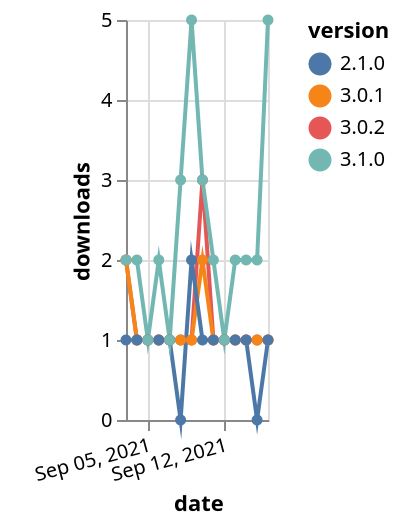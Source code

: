 {"$schema": "https://vega.github.io/schema/vega-lite/v5.json", "description": "A simple bar chart with embedded data.", "data": {"values": [{"date": "2021-09-03", "total": 2125, "delta": 2, "version": "3.0.2"}, {"date": "2021-09-04", "total": 2126, "delta": 1, "version": "3.0.2"}, {"date": "2021-09-05", "total": 2127, "delta": 1, "version": "3.0.2"}, {"date": "2021-09-06", "total": 2128, "delta": 1, "version": "3.0.2"}, {"date": "2021-09-07", "total": 2129, "delta": 1, "version": "3.0.2"}, {"date": "2021-09-08", "total": 2130, "delta": 1, "version": "3.0.2"}, {"date": "2021-09-09", "total": 2131, "delta": 1, "version": "3.0.2"}, {"date": "2021-09-10", "total": 2134, "delta": 3, "version": "3.0.2"}, {"date": "2021-09-11", "total": 2135, "delta": 1, "version": "3.0.2"}, {"date": "2021-09-12", "total": 2136, "delta": 1, "version": "3.0.2"}, {"date": "2021-09-13", "total": 2137, "delta": 1, "version": "3.0.2"}, {"date": "2021-09-14", "total": 2138, "delta": 1, "version": "3.0.2"}, {"date": "2021-09-15", "total": 2139, "delta": 1, "version": "3.0.2"}, {"date": "2021-09-16", "total": 2140, "delta": 1, "version": "3.0.2"}, {"date": "2021-09-03", "total": 215, "delta": 2, "version": "3.0.1"}, {"date": "2021-09-04", "total": 216, "delta": 1, "version": "3.0.1"}, {"date": "2021-09-05", "total": 217, "delta": 1, "version": "3.0.1"}, {"date": "2021-09-06", "total": 218, "delta": 1, "version": "3.0.1"}, {"date": "2021-09-07", "total": 219, "delta": 1, "version": "3.0.1"}, {"date": "2021-09-08", "total": 220, "delta": 1, "version": "3.0.1"}, {"date": "2021-09-09", "total": 221, "delta": 1, "version": "3.0.1"}, {"date": "2021-09-10", "total": 223, "delta": 2, "version": "3.0.1"}, {"date": "2021-09-11", "total": 224, "delta": 1, "version": "3.0.1"}, {"date": "2021-09-12", "total": 225, "delta": 1, "version": "3.0.1"}, {"date": "2021-09-13", "total": 226, "delta": 1, "version": "3.0.1"}, {"date": "2021-09-14", "total": 227, "delta": 1, "version": "3.0.1"}, {"date": "2021-09-15", "total": 228, "delta": 1, "version": "3.0.1"}, {"date": "2021-09-16", "total": 229, "delta": 1, "version": "3.0.1"}, {"date": "2021-09-03", "total": 774, "delta": 1, "version": "2.1.0"}, {"date": "2021-09-04", "total": 775, "delta": 1, "version": "2.1.0"}, {"date": "2021-09-05", "total": 776, "delta": 1, "version": "2.1.0"}, {"date": "2021-09-06", "total": 777, "delta": 1, "version": "2.1.0"}, {"date": "2021-09-07", "total": 778, "delta": 1, "version": "2.1.0"}, {"date": "2021-09-08", "total": 778, "delta": 0, "version": "2.1.0"}, {"date": "2021-09-09", "total": 780, "delta": 2, "version": "2.1.0"}, {"date": "2021-09-10", "total": 781, "delta": 1, "version": "2.1.0"}, {"date": "2021-09-11", "total": 782, "delta": 1, "version": "2.1.0"}, {"date": "2021-09-12", "total": 783, "delta": 1, "version": "2.1.0"}, {"date": "2021-09-13", "total": 784, "delta": 1, "version": "2.1.0"}, {"date": "2021-09-14", "total": 785, "delta": 1, "version": "2.1.0"}, {"date": "2021-09-15", "total": 785, "delta": 0, "version": "2.1.0"}, {"date": "2021-09-16", "total": 786, "delta": 1, "version": "2.1.0"}, {"date": "2021-09-03", "total": 708, "delta": 2, "version": "3.1.0"}, {"date": "2021-09-04", "total": 710, "delta": 2, "version": "3.1.0"}, {"date": "2021-09-05", "total": 711, "delta": 1, "version": "3.1.0"}, {"date": "2021-09-06", "total": 713, "delta": 2, "version": "3.1.0"}, {"date": "2021-09-07", "total": 714, "delta": 1, "version": "3.1.0"}, {"date": "2021-09-08", "total": 717, "delta": 3, "version": "3.1.0"}, {"date": "2021-09-09", "total": 722, "delta": 5, "version": "3.1.0"}, {"date": "2021-09-10", "total": 725, "delta": 3, "version": "3.1.0"}, {"date": "2021-09-11", "total": 727, "delta": 2, "version": "3.1.0"}, {"date": "2021-09-12", "total": 728, "delta": 1, "version": "3.1.0"}, {"date": "2021-09-13", "total": 730, "delta": 2, "version": "3.1.0"}, {"date": "2021-09-14", "total": 732, "delta": 2, "version": "3.1.0"}, {"date": "2021-09-15", "total": 734, "delta": 2, "version": "3.1.0"}, {"date": "2021-09-16", "total": 739, "delta": 5, "version": "3.1.0"}]}, "width": "container", "mark": {"type": "line", "point": {"filled": true}}, "encoding": {"x": {"field": "date", "type": "temporal", "timeUnit": "yearmonthdate", "title": "date", "axis": {"labelAngle": -15}}, "y": {"field": "delta", "type": "quantitative", "title": "downloads"}, "color": {"field": "version", "type": "nominal"}, "tooltip": {"field": "delta"}}}